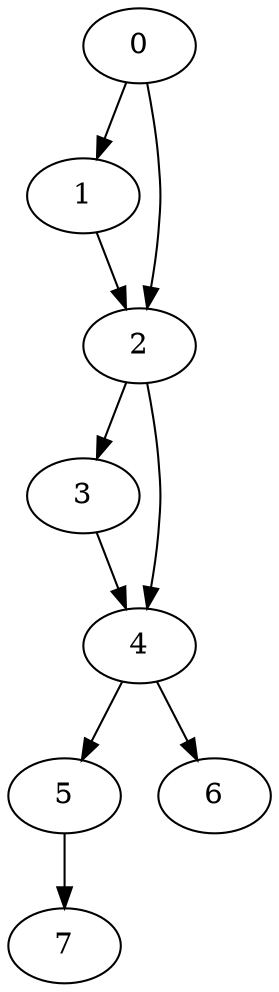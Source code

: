 digraph {
	0
	1
	2
	3
	4
	5
	6
	7
	0 -> 1
	1 -> 2
	0 -> 2
	2 -> 3
	2 -> 4
	3 -> 4
	4 -> 5
	4 -> 6
	5 -> 7
}
